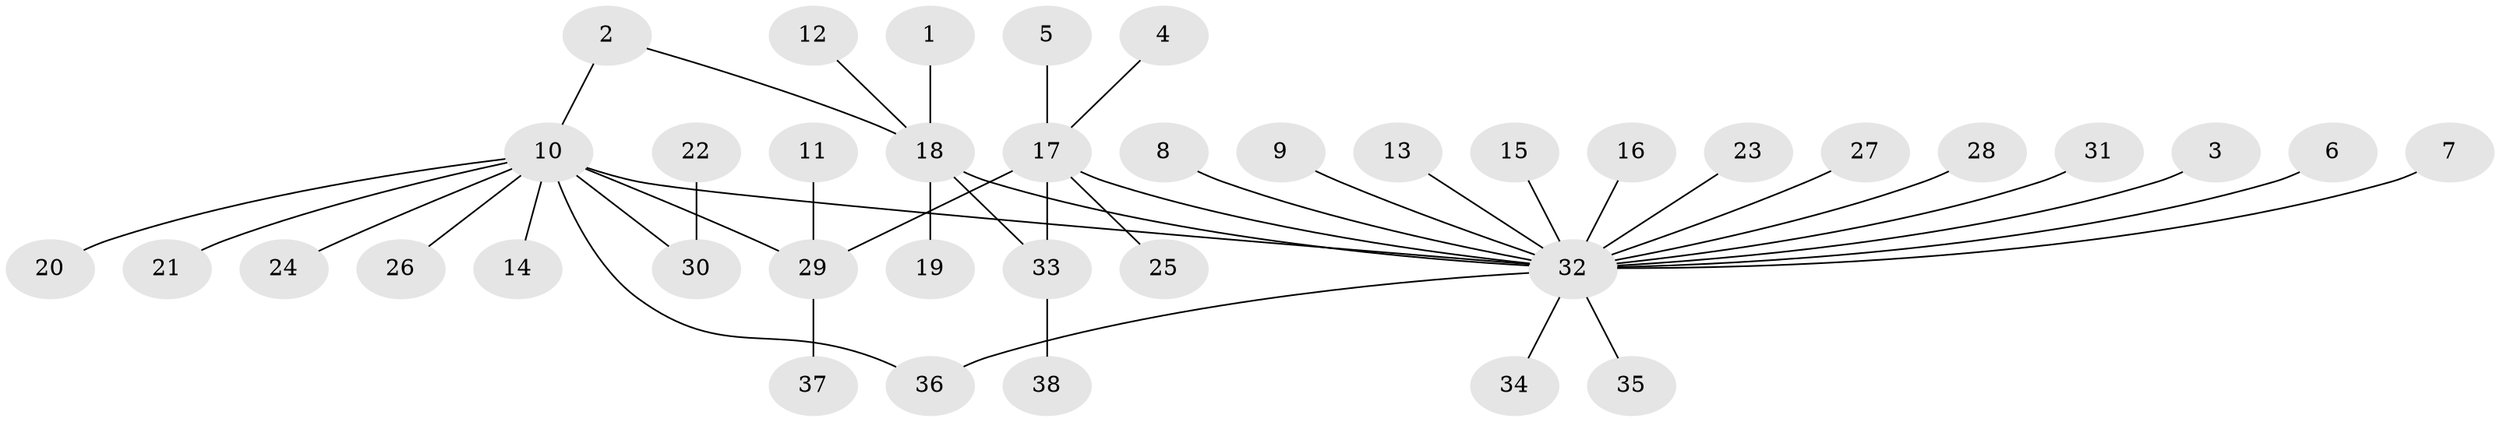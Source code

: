 // original degree distribution, {3: 0.06666666666666667, 23: 0.013333333333333334, 4: 0.05333333333333334, 11: 0.013333333333333334, 2: 0.14666666666666667, 1: 0.6533333333333333, 8: 0.013333333333333334, 6: 0.013333333333333334, 7: 0.013333333333333334, 5: 0.013333333333333334}
// Generated by graph-tools (version 1.1) at 2025/49/03/09/25 03:49:52]
// undirected, 38 vertices, 41 edges
graph export_dot {
graph [start="1"]
  node [color=gray90,style=filled];
  1;
  2;
  3;
  4;
  5;
  6;
  7;
  8;
  9;
  10;
  11;
  12;
  13;
  14;
  15;
  16;
  17;
  18;
  19;
  20;
  21;
  22;
  23;
  24;
  25;
  26;
  27;
  28;
  29;
  30;
  31;
  32;
  33;
  34;
  35;
  36;
  37;
  38;
  1 -- 18 [weight=1.0];
  2 -- 10 [weight=1.0];
  2 -- 18 [weight=1.0];
  3 -- 32 [weight=1.0];
  4 -- 17 [weight=1.0];
  5 -- 17 [weight=1.0];
  6 -- 32 [weight=1.0];
  7 -- 32 [weight=1.0];
  8 -- 32 [weight=1.0];
  9 -- 32 [weight=1.0];
  10 -- 14 [weight=1.0];
  10 -- 20 [weight=1.0];
  10 -- 21 [weight=1.0];
  10 -- 24 [weight=1.0];
  10 -- 26 [weight=1.0];
  10 -- 29 [weight=1.0];
  10 -- 30 [weight=1.0];
  10 -- 32 [weight=1.0];
  10 -- 36 [weight=1.0];
  11 -- 29 [weight=1.0];
  12 -- 18 [weight=1.0];
  13 -- 32 [weight=1.0];
  15 -- 32 [weight=1.0];
  16 -- 32 [weight=1.0];
  17 -- 25 [weight=1.0];
  17 -- 29 [weight=1.0];
  17 -- 32 [weight=1.0];
  17 -- 33 [weight=1.0];
  18 -- 19 [weight=1.0];
  18 -- 32 [weight=1.0];
  18 -- 33 [weight=1.0];
  22 -- 30 [weight=1.0];
  23 -- 32 [weight=1.0];
  27 -- 32 [weight=1.0];
  28 -- 32 [weight=1.0];
  29 -- 37 [weight=1.0];
  31 -- 32 [weight=1.0];
  32 -- 34 [weight=1.0];
  32 -- 35 [weight=1.0];
  32 -- 36 [weight=1.0];
  33 -- 38 [weight=1.0];
}
